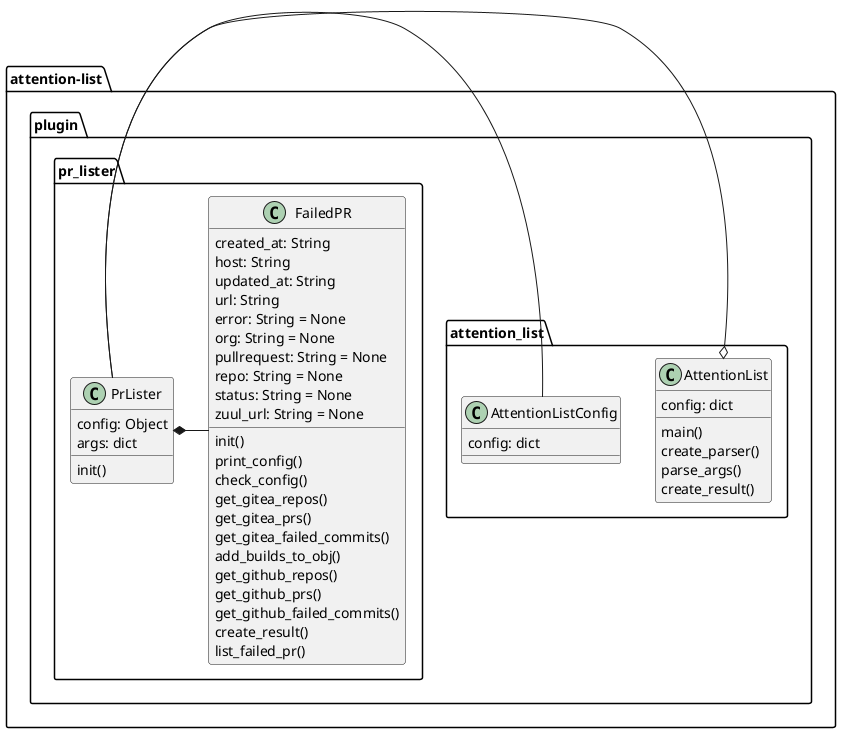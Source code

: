 @startuml Hello World

package attention-list.plugin.attention_list {
  class AttentionList {
    config: dict
    main()
    create_parser()
    parse_args()
    create_result()
    }
  class AttentionListConfig{
    config: dict
  }
}

package attention-list.plugin.pr_lister {
  class PrLister  {
  config: Object
  args: dict
  
  init()
  }

  class FailedPR {
    created_at: String
    host: String
    updated_at: String
    url: String
    error: String = None
    org: String = None
    pullrequest: String = None
    repo: String = None
    status: String = None
    zuul_url: String = None
    
    init()
    print_config()
    check_config()
    get_gitea_repos()
    get_gitea_prs()
    get_gitea_failed_commits()
    add_builds_to_obj()
    get_github_repos()
    get_github_prs()
    get_github_failed_commits()
    create_result()
    list_failed_pr()
  }
}

AttentionList o- PrLister
PrLister *- FailedPR
PrLister - AttentionListConfig


@enduml